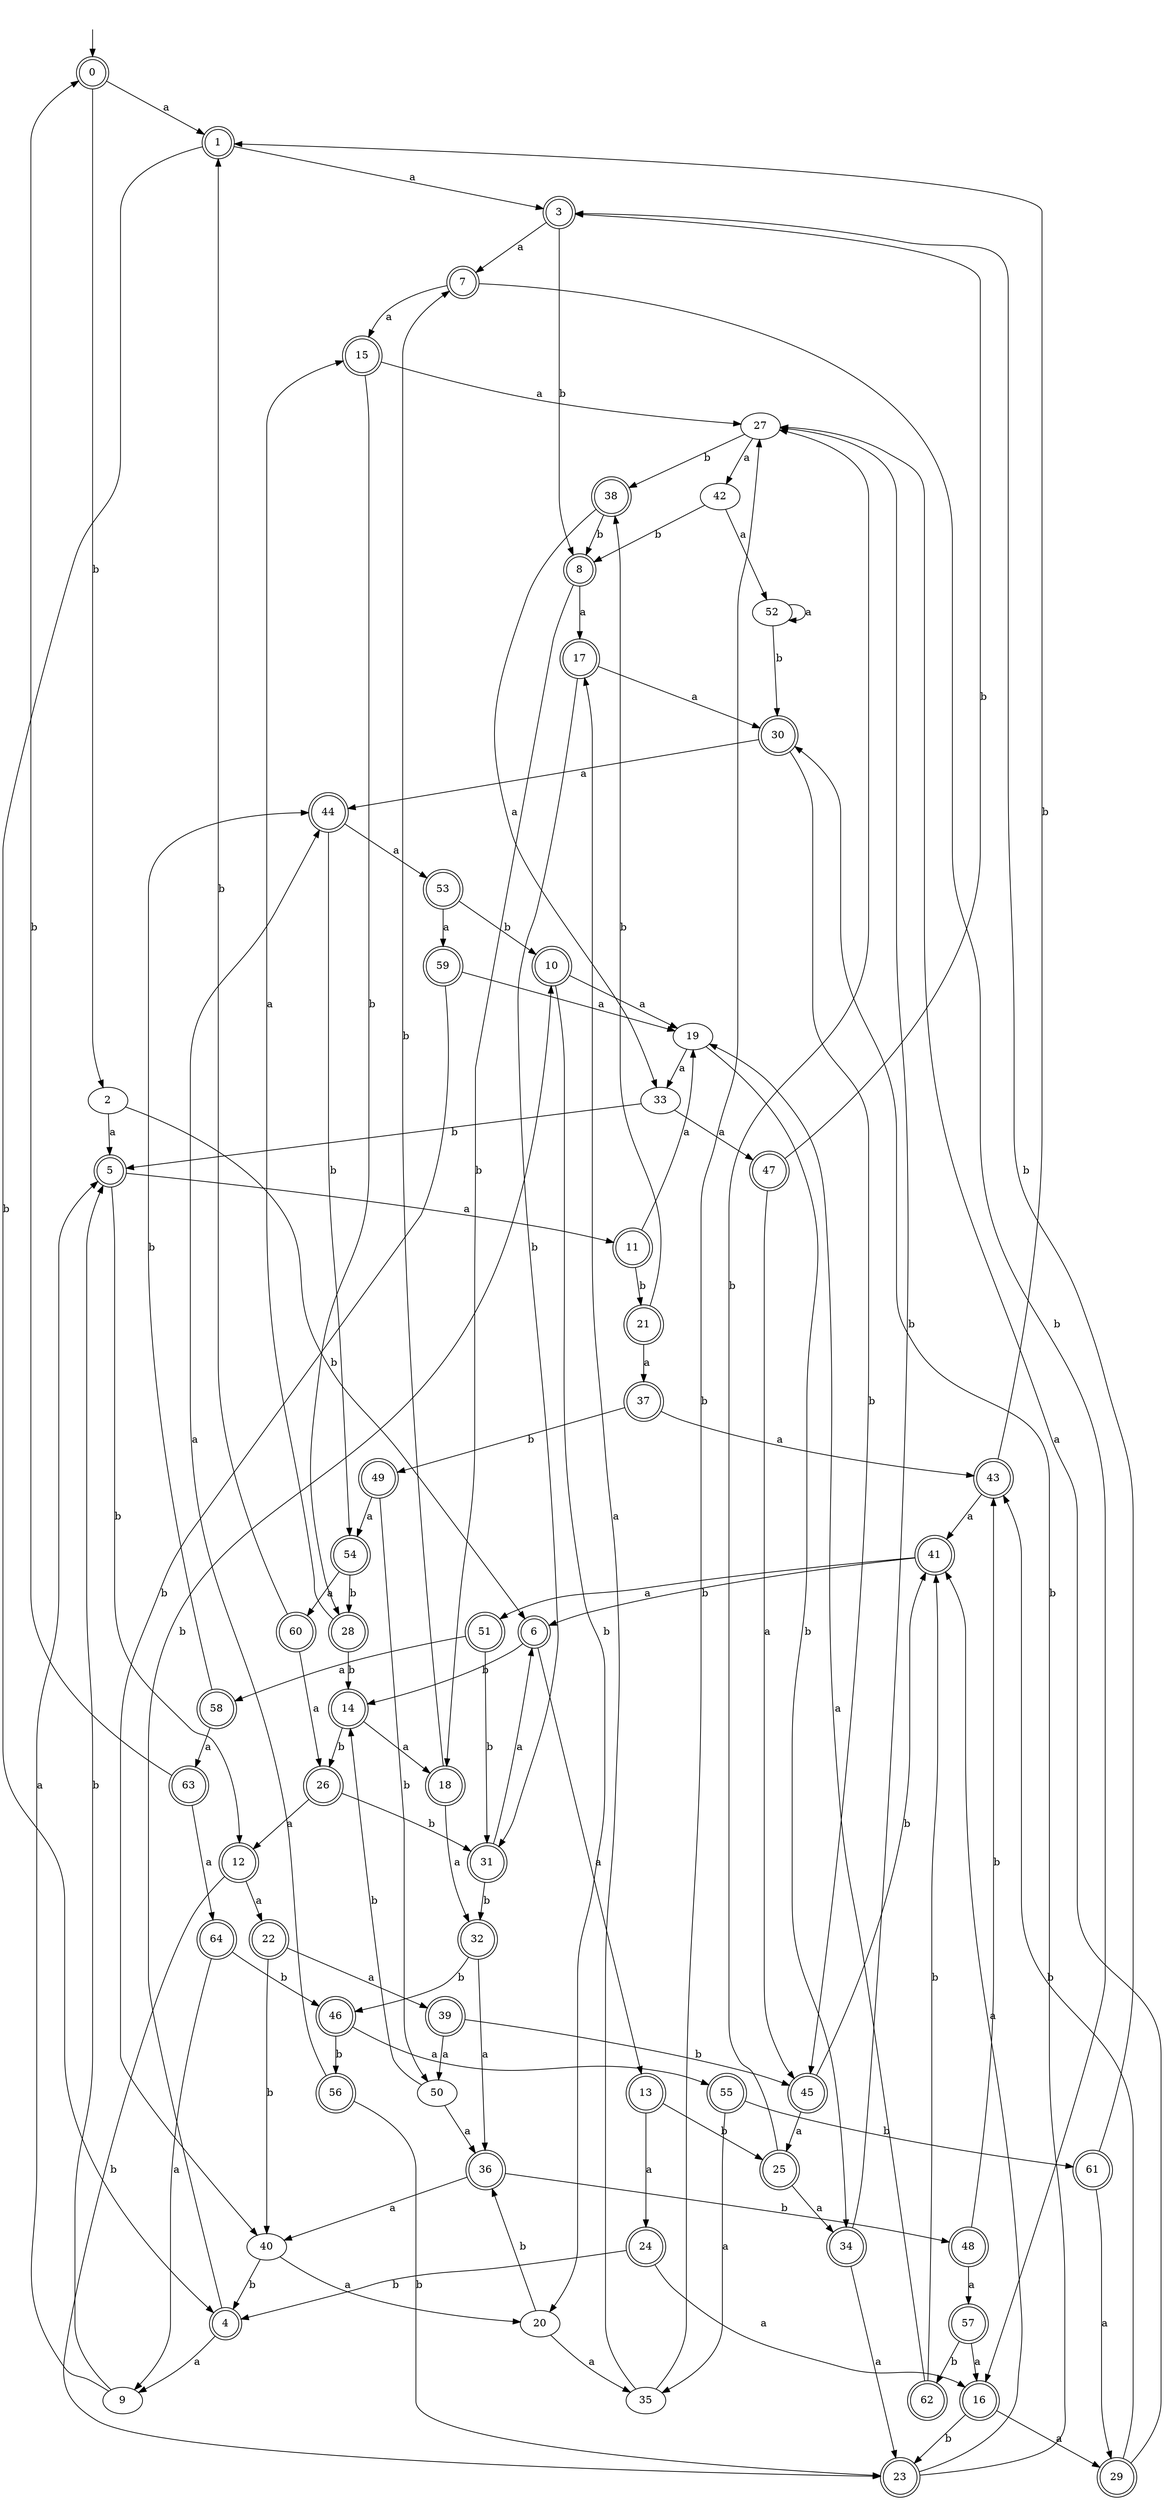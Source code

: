 digraph RandomDFA {
  __start0 [label="", shape=none];
  __start0 -> 0 [label=""];
  0 [shape=circle] [shape=doublecircle]
  0 -> 1 [label="a"]
  0 -> 2 [label="b"]
  1 [shape=doublecircle]
  1 -> 3 [label="a"]
  1 -> 4 [label="b"]
  2
  2 -> 5 [label="a"]
  2 -> 6 [label="b"]
  3 [shape=doublecircle]
  3 -> 7 [label="a"]
  3 -> 8 [label="b"]
  4 [shape=doublecircle]
  4 -> 9 [label="a"]
  4 -> 10 [label="b"]
  5 [shape=doublecircle]
  5 -> 11 [label="a"]
  5 -> 12 [label="b"]
  6 [shape=doublecircle]
  6 -> 13 [label="a"]
  6 -> 14 [label="b"]
  7 [shape=doublecircle]
  7 -> 15 [label="a"]
  7 -> 16 [label="b"]
  8 [shape=doublecircle]
  8 -> 17 [label="a"]
  8 -> 18 [label="b"]
  9
  9 -> 5 [label="a"]
  9 -> 5 [label="b"]
  10 [shape=doublecircle]
  10 -> 19 [label="a"]
  10 -> 20 [label="b"]
  11 [shape=doublecircle]
  11 -> 19 [label="a"]
  11 -> 21 [label="b"]
  12 [shape=doublecircle]
  12 -> 22 [label="a"]
  12 -> 23 [label="b"]
  13 [shape=doublecircle]
  13 -> 24 [label="a"]
  13 -> 25 [label="b"]
  14 [shape=doublecircle]
  14 -> 18 [label="a"]
  14 -> 26 [label="b"]
  15 [shape=doublecircle]
  15 -> 27 [label="a"]
  15 -> 28 [label="b"]
  16 [shape=doublecircle]
  16 -> 29 [label="a"]
  16 -> 23 [label="b"]
  17 [shape=doublecircle]
  17 -> 30 [label="a"]
  17 -> 31 [label="b"]
  18 [shape=doublecircle]
  18 -> 32 [label="a"]
  18 -> 7 [label="b"]
  19
  19 -> 33 [label="a"]
  19 -> 34 [label="b"]
  20
  20 -> 35 [label="a"]
  20 -> 36 [label="b"]
  21 [shape=doublecircle]
  21 -> 37 [label="a"]
  21 -> 38 [label="b"]
  22 [shape=doublecircle]
  22 -> 39 [label="a"]
  22 -> 40 [label="b"]
  23 [shape=doublecircle]
  23 -> 41 [label="a"]
  23 -> 30 [label="b"]
  24 [shape=doublecircle]
  24 -> 16 [label="a"]
  24 -> 4 [label="b"]
  25 [shape=doublecircle]
  25 -> 34 [label="a"]
  25 -> 27 [label="b"]
  26 [shape=doublecircle]
  26 -> 12 [label="a"]
  26 -> 31 [label="b"]
  27
  27 -> 42 [label="a"]
  27 -> 38 [label="b"]
  28 [shape=doublecircle]
  28 -> 15 [label="a"]
  28 -> 14 [label="b"]
  29 [shape=doublecircle]
  29 -> 27 [label="a"]
  29 -> 43 [label="b"]
  30 [shape=doublecircle]
  30 -> 44 [label="a"]
  30 -> 45 [label="b"]
  31 [shape=doublecircle]
  31 -> 6 [label="a"]
  31 -> 32 [label="b"]
  32 [shape=doublecircle]
  32 -> 36 [label="a"]
  32 -> 46 [label="b"]
  33
  33 -> 47 [label="a"]
  33 -> 5 [label="b"]
  34 [shape=doublecircle]
  34 -> 23 [label="a"]
  34 -> 27 [label="b"]
  35
  35 -> 17 [label="a"]
  35 -> 27 [label="b"]
  36 [shape=doublecircle]
  36 -> 40 [label="a"]
  36 -> 48 [label="b"]
  37 [shape=doublecircle]
  37 -> 43 [label="a"]
  37 -> 49 [label="b"]
  38 [shape=doublecircle]
  38 -> 33 [label="a"]
  38 -> 8 [label="b"]
  39 [shape=doublecircle]
  39 -> 50 [label="a"]
  39 -> 45 [label="b"]
  40
  40 -> 20 [label="a"]
  40 -> 4 [label="b"]
  41 [shape=doublecircle]
  41 -> 51 [label="a"]
  41 -> 6 [label="b"]
  42
  42 -> 52 [label="a"]
  42 -> 8 [label="b"]
  43 [shape=doublecircle]
  43 -> 41 [label="a"]
  43 -> 1 [label="b"]
  44 [shape=doublecircle]
  44 -> 53 [label="a"]
  44 -> 54 [label="b"]
  45 [shape=doublecircle]
  45 -> 25 [label="a"]
  45 -> 41 [label="b"]
  46 [shape=doublecircle]
  46 -> 55 [label="a"]
  46 -> 56 [label="b"]
  47 [shape=doublecircle]
  47 -> 45 [label="a"]
  47 -> 3 [label="b"]
  48 [shape=doublecircle]
  48 -> 57 [label="a"]
  48 -> 43 [label="b"]
  49 [shape=doublecircle]
  49 -> 54 [label="a"]
  49 -> 50 [label="b"]
  50
  50 -> 36 [label="a"]
  50 -> 14 [label="b"]
  51 [shape=doublecircle]
  51 -> 58 [label="a"]
  51 -> 31 [label="b"]
  52
  52 -> 52 [label="a"]
  52 -> 30 [label="b"]
  53 [shape=doublecircle]
  53 -> 59 [label="a"]
  53 -> 10 [label="b"]
  54 [shape=doublecircle]
  54 -> 60 [label="a"]
  54 -> 28 [label="b"]
  55 [shape=doublecircle]
  55 -> 35 [label="a"]
  55 -> 61 [label="b"]
  56 [shape=doublecircle]
  56 -> 44 [label="a"]
  56 -> 23 [label="b"]
  57 [shape=doublecircle]
  57 -> 16 [label="a"]
  57 -> 62 [label="b"]
  58 [shape=doublecircle]
  58 -> 63 [label="a"]
  58 -> 44 [label="b"]
  59 [shape=doublecircle]
  59 -> 19 [label="a"]
  59 -> 40 [label="b"]
  60 [shape=doublecircle]
  60 -> 26 [label="a"]
  60 -> 1 [label="b"]
  61 [shape=doublecircle]
  61 -> 29 [label="a"]
  61 -> 3 [label="b"]
  62 [shape=doublecircle]
  62 -> 19 [label="a"]
  62 -> 41 [label="b"]
  63 [shape=doublecircle]
  63 -> 64 [label="a"]
  63 -> 0 [label="b"]
  64 [shape=doublecircle]
  64 -> 9 [label="a"]
  64 -> 46 [label="b"]
}
